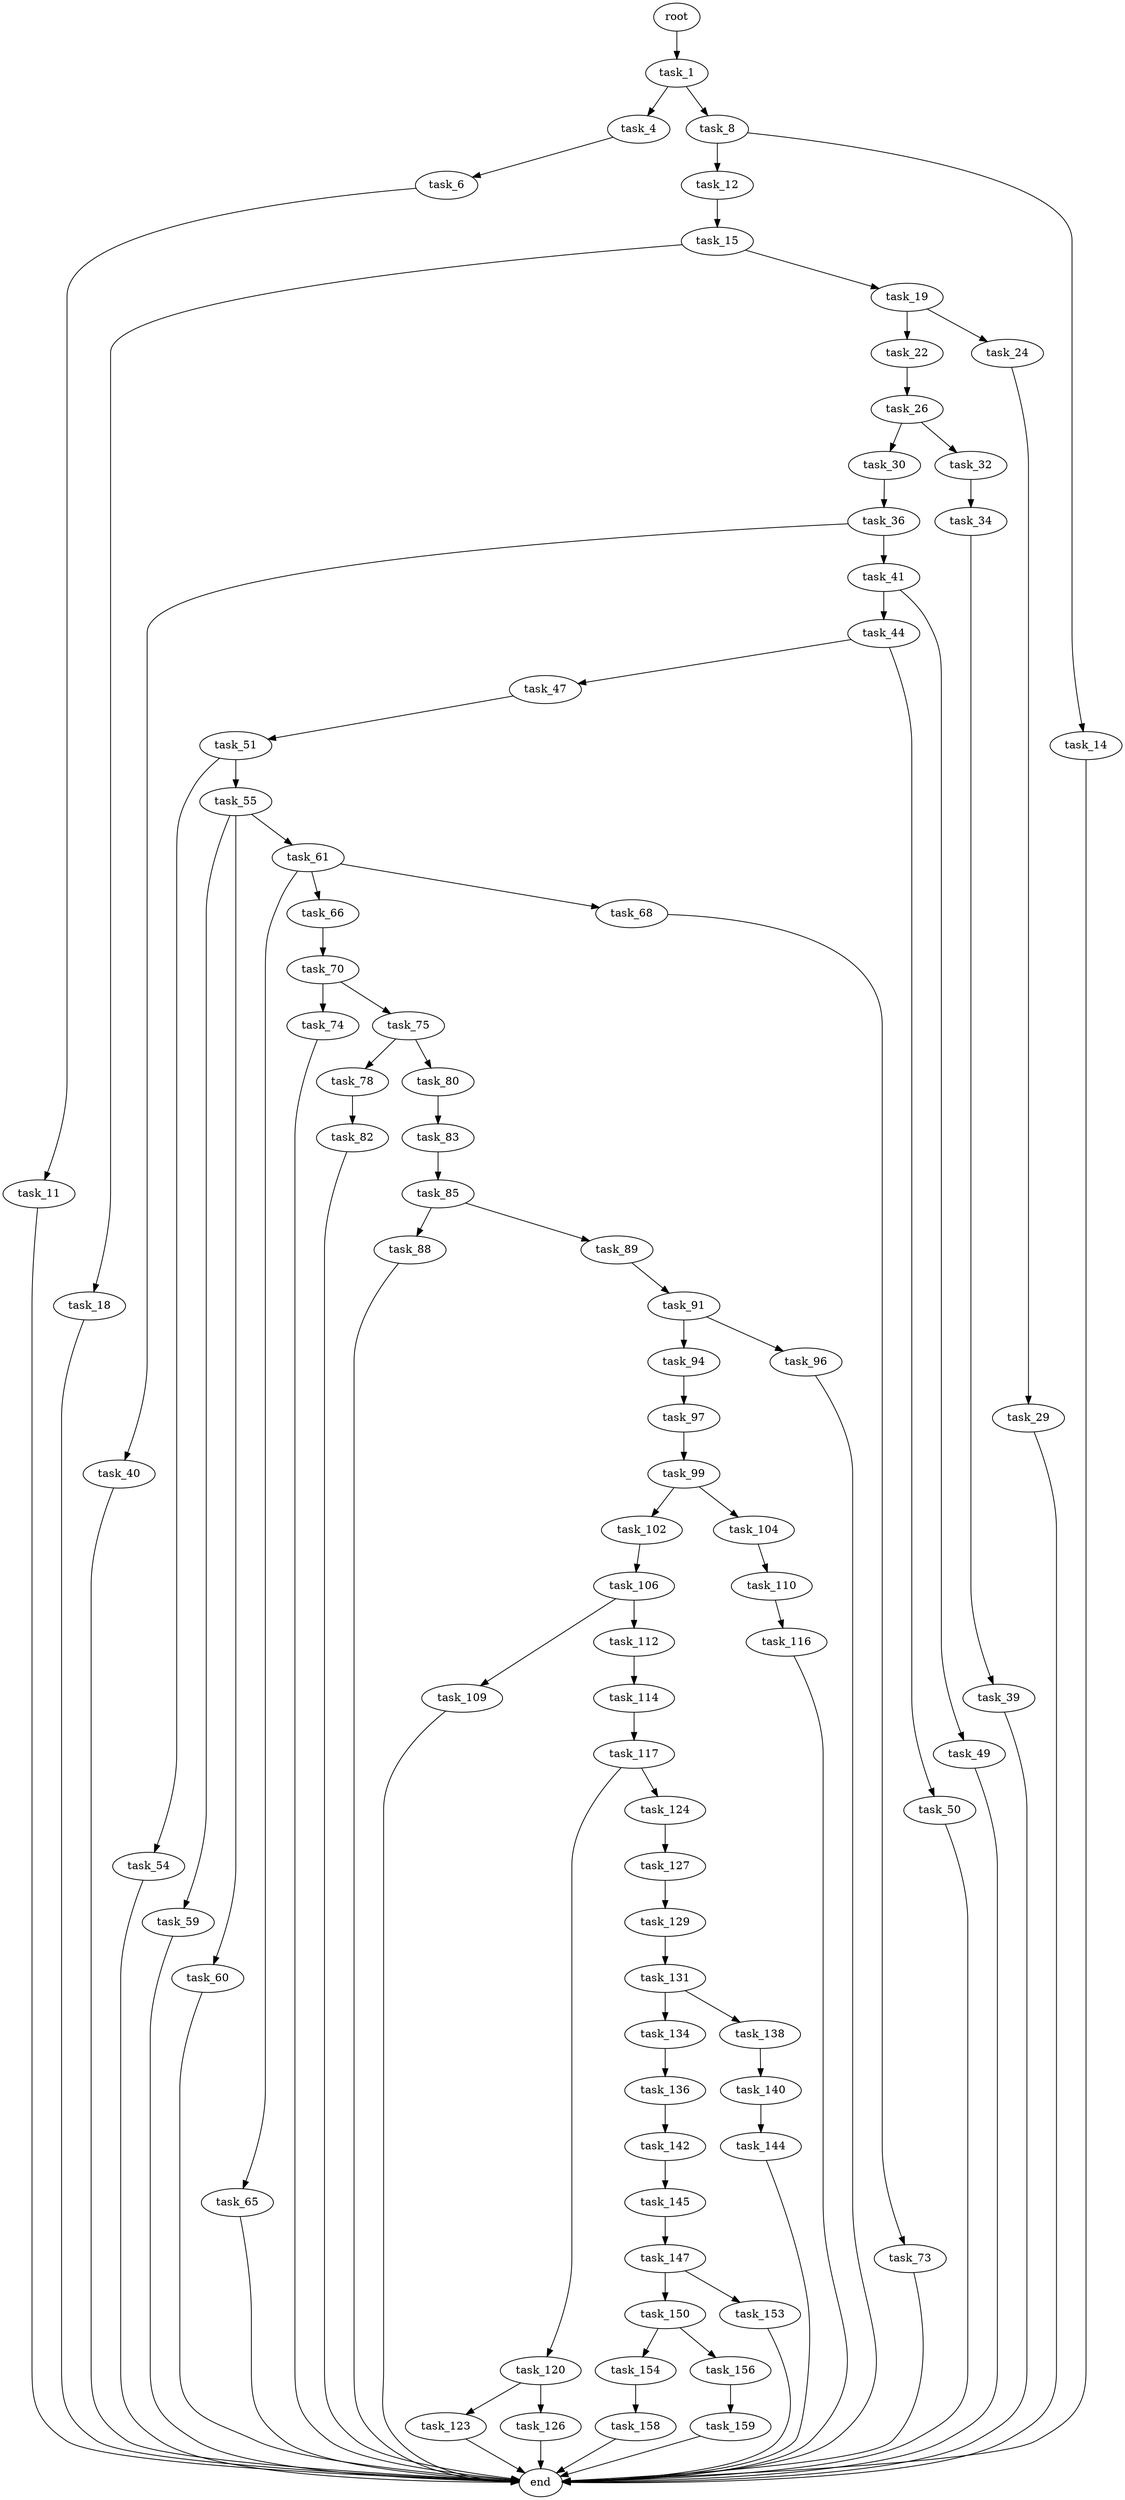 digraph G {
  root [size="0.000000"];
  task_1 [size="1073741824000.000000"];
  task_4 [size="368293445632.000000"];
  task_8 [size="134217728000.000000"];
  task_6 [size="1073741824000.000000"];
  task_11 [size="134217728000.000000"];
  task_12 [size="203128074846.000000"];
  task_14 [size="3503636894.000000"];
  end [size="0.000000"];
  task_15 [size="699175645215.000000"];
  task_18 [size="200570753737.000000"];
  task_19 [size="24499484648.000000"];
  task_22 [size="549755813888.000000"];
  task_24 [size="68719476736.000000"];
  task_26 [size="134217728000.000000"];
  task_29 [size="782757789696.000000"];
  task_30 [size="368293445632.000000"];
  task_32 [size="28991029248.000000"];
  task_36 [size="1073741824000.000000"];
  task_34 [size="549755813888.000000"];
  task_39 [size="28991029248.000000"];
  task_40 [size="50782764141.000000"];
  task_41 [size="368293445632.000000"];
  task_44 [size="2532161171.000000"];
  task_49 [size="368293445632.000000"];
  task_47 [size="28991029248.000000"];
  task_50 [size="419279154630.000000"];
  task_51 [size="8589934592.000000"];
  task_54 [size="33447821460.000000"];
  task_55 [size="782757789696.000000"];
  task_59 [size="231928233984.000000"];
  task_60 [size="231928233984.000000"];
  task_61 [size="387637066284.000000"];
  task_65 [size="24726850846.000000"];
  task_66 [size="32425516469.000000"];
  task_68 [size="34794572071.000000"];
  task_70 [size="30323606912.000000"];
  task_73 [size="82752741398.000000"];
  task_74 [size="8589934592.000000"];
  task_75 [size="14607909976.000000"];
  task_78 [size="6018248671.000000"];
  task_80 [size="88805530563.000000"];
  task_82 [size="134217728000.000000"];
  task_83 [size="253243497156.000000"];
  task_85 [size="2781852417.000000"];
  task_88 [size="132937452840.000000"];
  task_89 [size="231928233984.000000"];
  task_91 [size="1136787334455.000000"];
  task_94 [size="368293445632.000000"];
  task_96 [size="782757789696.000000"];
  task_97 [size="52032689391.000000"];
  task_99 [size="5296832833.000000"];
  task_102 [size="68719476736.000000"];
  task_104 [size="3738685236.000000"];
  task_106 [size="246779612569.000000"];
  task_110 [size="368293445632.000000"];
  task_109 [size="151170770670.000000"];
  task_112 [size="8589934592.000000"];
  task_116 [size="104701703088.000000"];
  task_114 [size="68719476736.000000"];
  task_117 [size="30214098492.000000"];
  task_120 [size="185369799324.000000"];
  task_124 [size="38392680672.000000"];
  task_123 [size="28991029248.000000"];
  task_126 [size="1073741824000.000000"];
  task_127 [size="549755813888.000000"];
  task_129 [size="86741349884.000000"];
  task_131 [size="79600165779.000000"];
  task_134 [size="19634093607.000000"];
  task_138 [size="11832100914.000000"];
  task_136 [size="4472153774.000000"];
  task_142 [size="67047858187.000000"];
  task_140 [size="7450307381.000000"];
  task_144 [size="25679128044.000000"];
  task_145 [size="134217728000.000000"];
  task_147 [size="652927319571.000000"];
  task_150 [size="1073741824000.000000"];
  task_153 [size="368293445632.000000"];
  task_154 [size="13954113463.000000"];
  task_156 [size="368293445632.000000"];
  task_158 [size="43894398238.000000"];
  task_159 [size="155618595112.000000"];

  root -> task_1 [size="1.000000"];
  task_1 -> task_4 [size="838860800.000000"];
  task_1 -> task_8 [size="838860800.000000"];
  task_4 -> task_6 [size="411041792.000000"];
  task_8 -> task_12 [size="209715200.000000"];
  task_8 -> task_14 [size="209715200.000000"];
  task_6 -> task_11 [size="838860800.000000"];
  task_11 -> end [size="1.000000"];
  task_12 -> task_15 [size="209715200.000000"];
  task_14 -> end [size="1.000000"];
  task_15 -> task_18 [size="679477248.000000"];
  task_15 -> task_19 [size="679477248.000000"];
  task_18 -> end [size="1.000000"];
  task_19 -> task_22 [size="679477248.000000"];
  task_19 -> task_24 [size="679477248.000000"];
  task_22 -> task_26 [size="536870912.000000"];
  task_24 -> task_29 [size="134217728.000000"];
  task_26 -> task_30 [size="209715200.000000"];
  task_26 -> task_32 [size="209715200.000000"];
  task_29 -> end [size="1.000000"];
  task_30 -> task_36 [size="411041792.000000"];
  task_32 -> task_34 [size="75497472.000000"];
  task_36 -> task_40 [size="838860800.000000"];
  task_36 -> task_41 [size="838860800.000000"];
  task_34 -> task_39 [size="536870912.000000"];
  task_39 -> end [size="1.000000"];
  task_40 -> end [size="1.000000"];
  task_41 -> task_44 [size="411041792.000000"];
  task_41 -> task_49 [size="411041792.000000"];
  task_44 -> task_47 [size="134217728.000000"];
  task_44 -> task_50 [size="134217728.000000"];
  task_49 -> end [size="1.000000"];
  task_47 -> task_51 [size="75497472.000000"];
  task_50 -> end [size="1.000000"];
  task_51 -> task_54 [size="33554432.000000"];
  task_51 -> task_55 [size="33554432.000000"];
  task_54 -> end [size="1.000000"];
  task_55 -> task_59 [size="679477248.000000"];
  task_55 -> task_60 [size="679477248.000000"];
  task_55 -> task_61 [size="679477248.000000"];
  task_59 -> end [size="1.000000"];
  task_60 -> end [size="1.000000"];
  task_61 -> task_65 [size="536870912.000000"];
  task_61 -> task_66 [size="536870912.000000"];
  task_61 -> task_68 [size="536870912.000000"];
  task_65 -> end [size="1.000000"];
  task_66 -> task_70 [size="838860800.000000"];
  task_68 -> task_73 [size="75497472.000000"];
  task_70 -> task_74 [size="838860800.000000"];
  task_70 -> task_75 [size="838860800.000000"];
  task_73 -> end [size="1.000000"];
  task_74 -> end [size="1.000000"];
  task_75 -> task_78 [size="411041792.000000"];
  task_75 -> task_80 [size="411041792.000000"];
  task_78 -> task_82 [size="134217728.000000"];
  task_80 -> task_83 [size="75497472.000000"];
  task_82 -> end [size="1.000000"];
  task_83 -> task_85 [size="536870912.000000"];
  task_85 -> task_88 [size="75497472.000000"];
  task_85 -> task_89 [size="75497472.000000"];
  task_88 -> end [size="1.000000"];
  task_89 -> task_91 [size="301989888.000000"];
  task_91 -> task_94 [size="679477248.000000"];
  task_91 -> task_96 [size="679477248.000000"];
  task_94 -> task_97 [size="411041792.000000"];
  task_96 -> end [size="1.000000"];
  task_97 -> task_99 [size="838860800.000000"];
  task_99 -> task_102 [size="411041792.000000"];
  task_99 -> task_104 [size="411041792.000000"];
  task_102 -> task_106 [size="134217728.000000"];
  task_104 -> task_110 [size="75497472.000000"];
  task_106 -> task_109 [size="301989888.000000"];
  task_106 -> task_112 [size="301989888.000000"];
  task_110 -> task_116 [size="411041792.000000"];
  task_109 -> end [size="1.000000"];
  task_112 -> task_114 [size="33554432.000000"];
  task_116 -> end [size="1.000000"];
  task_114 -> task_117 [size="134217728.000000"];
  task_117 -> task_120 [size="536870912.000000"];
  task_117 -> task_124 [size="536870912.000000"];
  task_120 -> task_123 [size="134217728.000000"];
  task_120 -> task_126 [size="134217728.000000"];
  task_124 -> task_127 [size="134217728.000000"];
  task_123 -> end [size="1.000000"];
  task_126 -> end [size="1.000000"];
  task_127 -> task_129 [size="536870912.000000"];
  task_129 -> task_131 [size="75497472.000000"];
  task_131 -> task_134 [size="75497472.000000"];
  task_131 -> task_138 [size="75497472.000000"];
  task_134 -> task_136 [size="411041792.000000"];
  task_138 -> task_140 [size="536870912.000000"];
  task_136 -> task_142 [size="536870912.000000"];
  task_142 -> task_145 [size="75497472.000000"];
  task_140 -> task_144 [size="838860800.000000"];
  task_144 -> end [size="1.000000"];
  task_145 -> task_147 [size="209715200.000000"];
  task_147 -> task_150 [size="411041792.000000"];
  task_147 -> task_153 [size="411041792.000000"];
  task_150 -> task_154 [size="838860800.000000"];
  task_150 -> task_156 [size="838860800.000000"];
  task_153 -> end [size="1.000000"];
  task_154 -> task_158 [size="411041792.000000"];
  task_156 -> task_159 [size="411041792.000000"];
  task_158 -> end [size="1.000000"];
  task_159 -> end [size="1.000000"];
}
